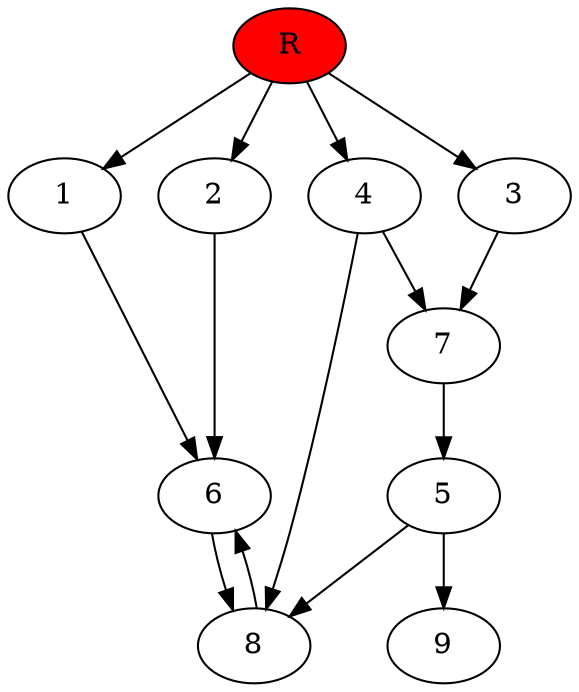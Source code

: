 digraph prb6189 {
	1
	2
	3
	4
	5
	6
	7
	8
	R [fillcolor="#ff0000" style=filled]
	1 -> 6
	2 -> 6
	3 -> 7
	4 -> 7
	4 -> 8
	5 -> 8
	5 -> 9
	6 -> 8
	7 -> 5
	8 -> 6
	R -> 1
	R -> 2
	R -> 3
	R -> 4
}
